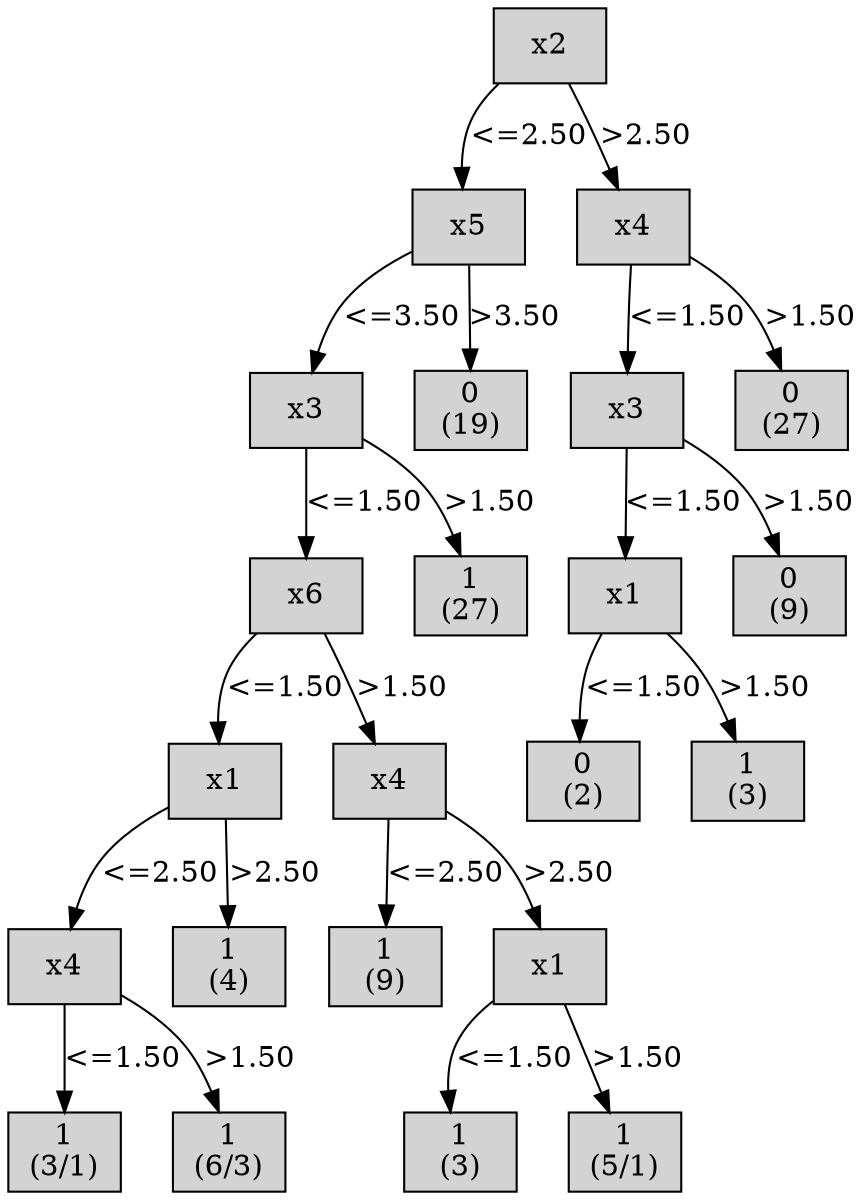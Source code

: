 digraph ID3_Tree {
"0" [shape=box, style=filled, label="x2
", weight=1]
"1" [shape=box, style=filled, label="x5
", weight=2]
0 -> 1 [ label = "<=2.50"];
"2" [shape=box, style=filled, label="x3
", weight=3]
1 -> 2 [ label = "<=3.50"];
"3" [shape=box, style=filled, label="x6
", weight=4]
2 -> 3 [ label = "<=1.50"];
"4" [shape=box, style=filled, label="x1
", weight=5]
3 -> 4 [ label = "<=1.50"];
"5" [shape=box, style=filled, label="x4
", weight=6]
4 -> 5 [ label = "<=2.50"];
"6" [shape=box, style=filled, label="1
(3/1)
", weight=7]
5 -> 6 [ label = "<=1.50"];
"7" [shape=box, style=filled, label="1
(6/3)
", weight=7]
5 -> 7 [ label = ">1.50"];
"8" [shape=box, style=filled, label="1
(4)
", weight=6]
4 -> 8 [ label = ">2.50"];
"9" [shape=box, style=filled, label="x4
", weight=5]
3 -> 9 [ label = ">1.50"];
"10" [shape=box, style=filled, label="1
(9)
", weight=6]
9 -> 10 [ label = "<=2.50"];
"11" [shape=box, style=filled, label="x1
", weight=6]
9 -> 11 [ label = ">2.50"];
"12" [shape=box, style=filled, label="1
(3)
", weight=7]
11 -> 12 [ label = "<=1.50"];
"13" [shape=box, style=filled, label="1
(5/1)
", weight=7]
11 -> 13 [ label = ">1.50"];
"14" [shape=box, style=filled, label="1
(27)
", weight=4]
2 -> 14 [ label = ">1.50"];
"15" [shape=box, style=filled, label="0
(19)
", weight=3]
1 -> 15 [ label = ">3.50"];
"16" [shape=box, style=filled, label="x4
", weight=2]
0 -> 16 [ label = ">2.50"];
"17" [shape=box, style=filled, label="x3
", weight=3]
16 -> 17 [ label = "<=1.50"];
"18" [shape=box, style=filled, label="x1
", weight=4]
17 -> 18 [ label = "<=1.50"];
"19" [shape=box, style=filled, label="0
(2)
", weight=5]
18 -> 19 [ label = "<=1.50"];
"20" [shape=box, style=filled, label="1
(3)
", weight=5]
18 -> 20 [ label = ">1.50"];
"21" [shape=box, style=filled, label="0
(9)
", weight=4]
17 -> 21 [ label = ">1.50"];
"22" [shape=box, style=filled, label="0
(27)
", weight=3]
16 -> 22 [ label = ">1.50"];
{rank=same; 0;};
{rank=same; 1;16;};
{rank=same; 2;15;17;22;};
{rank=same; 3;14;18;21;};
{rank=same; 4;9;19;20;};
{rank=same; 5;8;10;11;};
{rank=same; 6;7;12;13;};
}